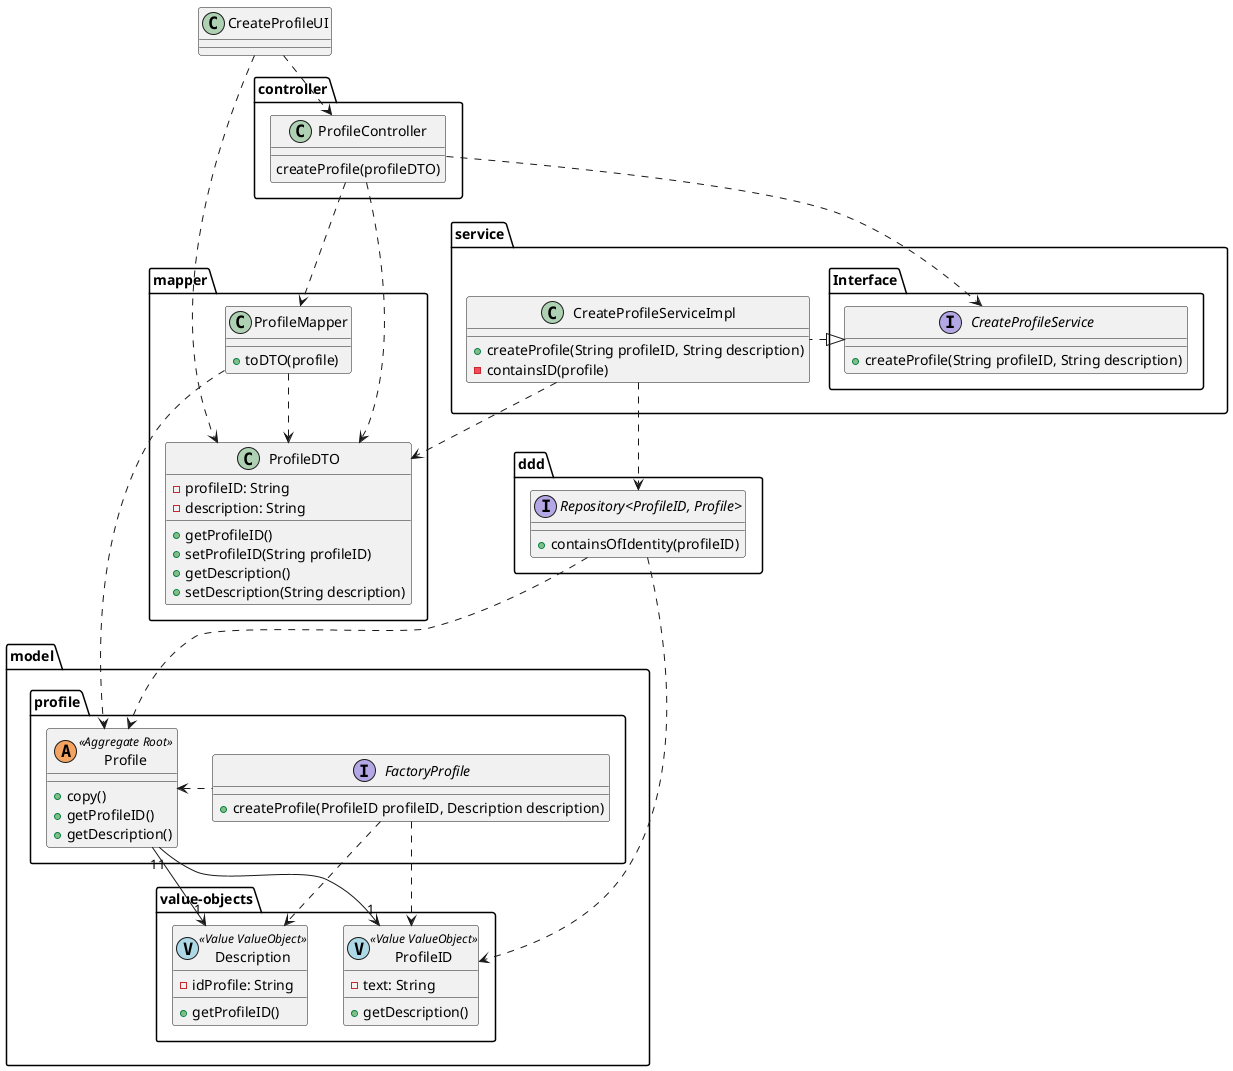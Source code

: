 @startuml
package controller {
  class "ProfileController" {
    createProfile(profileDTO)
  }
}

package ddd {
  interface "Repository<ProfileID, Profile>" {
    +containsOfIdentity(profileID)
  }
}

package mapper {
  class "ProfileDTO" {
    -profileID: String
    -description: String
    +getProfileID()
    +setProfileID(String profileID)
    +getDescription()
    +setDescription(String description)
  }
  class "ProfileMapper" {
    +toDTO(profile)
  }
}

package model {
  package profile {
    interface "FactoryProfile" {
      +createProfile(ProfileID profileID, Description description)
    }
    class "Profile" <<A,SandyBrown) Aggregate Root>>{
      +copy()
      +getProfileID()
      +getDescription()
    }
  }
  package value-objects {
    class "ProfileID" <<(V, LightBlue) Value ValueObject>>{
      - text: String
      + getDescription()
    }
    class "Description"  <<(V, LightBlue) Value ValueObject>>{
      -idProfile: String
      +getProfileID()
    }
  }
}

package service {
  package Interface {
    interface CreateProfileService {
      +createProfile(String profileID, String description)
    }
  }
  class CreateProfileServiceImpl {
    +createProfile(String profileID, String description)
    -containsID(profile)
  }
}

CreateProfileUI .down.> ProfileController
CreateProfileUI ..> ProfileDTO


ProfileController .down.> CreateProfileService
ProfileController .down.> ProfileDTO
ProfileController .down.> ProfileMapper

ProfileMapper ..> ProfileDTO
ProfileMapper ..> Profile

CreateProfileServiceImpl .left.|> CreateProfileService
CreateProfileServiceImpl .down.> "Repository<ProfileID, Profile>"
CreateProfileServiceImpl .down.> ProfileDTO

"Repository<ProfileID, Profile>" .down.> ProfileID
"Repository<ProfileID, Profile>" .down.> Profile

"Profile" "1"--> "1" ProfileID
"Profile" "1"--> "1" Description

"FactoryProfile" .left.> Profile
"FactoryProfile" ..> ProfileID
"FactoryProfile" ..> Description

@enduml
